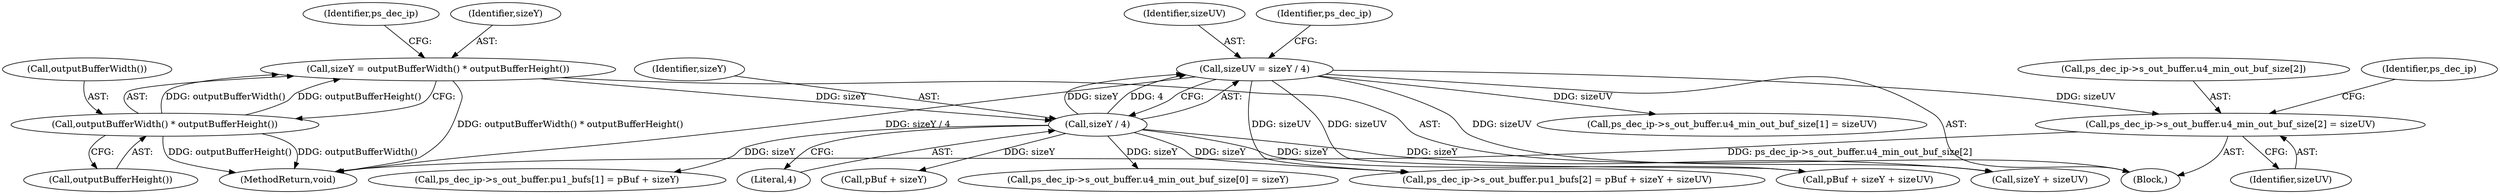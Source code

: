 digraph "0_Android_918eeaa29d99d257282fafec931b4bda0e3bae12_4@pointer" {
"1000212" [label="(Call,ps_dec_ip->s_out_buffer.u4_min_out_buf_size[2] = sizeUV)"];
"1000189" [label="(Call,sizeUV = sizeY / 4)"];
"1000191" [label="(Call,sizeY / 4)"];
"1000109" [label="(Call,sizeY = outputBufferWidth() * outputBufferHeight())"];
"1000111" [label="(Call,outputBufferWidth() * outputBufferHeight())"];
"1000212" [label="(Call,ps_dec_ip->s_out_buffer.u4_min_out_buf_size[2] = sizeUV)"];
"1000118" [label="(Identifier,ps_dec_ip)"];
"1000230" [label="(Call,ps_dec_ip->s_out_buffer.pu1_bufs[1] = pBuf + sizeY)"];
"1000262" [label="(MethodReturn,void)"];
"1000220" [label="(Identifier,sizeUV)"];
"1000213" [label="(Call,ps_dec_ip->s_out_buffer.u4_min_out_buf_size[2])"];
"1000249" [label="(Call,pBuf + sizeY + sizeUV)"];
"1000193" [label="(Literal,4)"];
"1000189" [label="(Call,sizeUV = sizeY / 4)"];
"1000225" [label="(Identifier,ps_dec_ip)"];
"1000113" [label="(Call,outputBufferHeight())"];
"1000191" [label="(Call,sizeY / 4)"];
"1000110" [label="(Identifier,sizeY)"];
"1000203" [label="(Call,ps_dec_ip->s_out_buffer.u4_min_out_buf_size[1] = sizeUV)"];
"1000238" [label="(Call,pBuf + sizeY)"];
"1000192" [label="(Identifier,sizeY)"];
"1000107" [label="(Block,)"];
"1000190" [label="(Identifier,sizeUV)"];
"1000241" [label="(Call,ps_dec_ip->s_out_buffer.pu1_bufs[2] = pBuf + sizeY + sizeUV)"];
"1000111" [label="(Call,outputBufferWidth() * outputBufferHeight())"];
"1000198" [label="(Identifier,ps_dec_ip)"];
"1000109" [label="(Call,sizeY = outputBufferWidth() * outputBufferHeight())"];
"1000194" [label="(Call,ps_dec_ip->s_out_buffer.u4_min_out_buf_size[0] = sizeY)"];
"1000112" [label="(Call,outputBufferWidth())"];
"1000251" [label="(Call,sizeY + sizeUV)"];
"1000212" -> "1000107"  [label="AST: "];
"1000212" -> "1000220"  [label="CFG: "];
"1000213" -> "1000212"  [label="AST: "];
"1000220" -> "1000212"  [label="AST: "];
"1000225" -> "1000212"  [label="CFG: "];
"1000212" -> "1000262"  [label="DDG: ps_dec_ip->s_out_buffer.u4_min_out_buf_size[2]"];
"1000189" -> "1000212"  [label="DDG: sizeUV"];
"1000189" -> "1000107"  [label="AST: "];
"1000189" -> "1000191"  [label="CFG: "];
"1000190" -> "1000189"  [label="AST: "];
"1000191" -> "1000189"  [label="AST: "];
"1000198" -> "1000189"  [label="CFG: "];
"1000189" -> "1000262"  [label="DDG: sizeY / 4"];
"1000191" -> "1000189"  [label="DDG: sizeY"];
"1000191" -> "1000189"  [label="DDG: 4"];
"1000189" -> "1000203"  [label="DDG: sizeUV"];
"1000189" -> "1000241"  [label="DDG: sizeUV"];
"1000189" -> "1000249"  [label="DDG: sizeUV"];
"1000189" -> "1000251"  [label="DDG: sizeUV"];
"1000191" -> "1000193"  [label="CFG: "];
"1000192" -> "1000191"  [label="AST: "];
"1000193" -> "1000191"  [label="AST: "];
"1000109" -> "1000191"  [label="DDG: sizeY"];
"1000191" -> "1000194"  [label="DDG: sizeY"];
"1000191" -> "1000230"  [label="DDG: sizeY"];
"1000191" -> "1000238"  [label="DDG: sizeY"];
"1000191" -> "1000241"  [label="DDG: sizeY"];
"1000191" -> "1000249"  [label="DDG: sizeY"];
"1000191" -> "1000251"  [label="DDG: sizeY"];
"1000109" -> "1000107"  [label="AST: "];
"1000109" -> "1000111"  [label="CFG: "];
"1000110" -> "1000109"  [label="AST: "];
"1000111" -> "1000109"  [label="AST: "];
"1000118" -> "1000109"  [label="CFG: "];
"1000109" -> "1000262"  [label="DDG: outputBufferWidth() * outputBufferHeight()"];
"1000111" -> "1000109"  [label="DDG: outputBufferWidth()"];
"1000111" -> "1000109"  [label="DDG: outputBufferHeight()"];
"1000111" -> "1000113"  [label="CFG: "];
"1000112" -> "1000111"  [label="AST: "];
"1000113" -> "1000111"  [label="AST: "];
"1000111" -> "1000262"  [label="DDG: outputBufferWidth()"];
"1000111" -> "1000262"  [label="DDG: outputBufferHeight()"];
}
